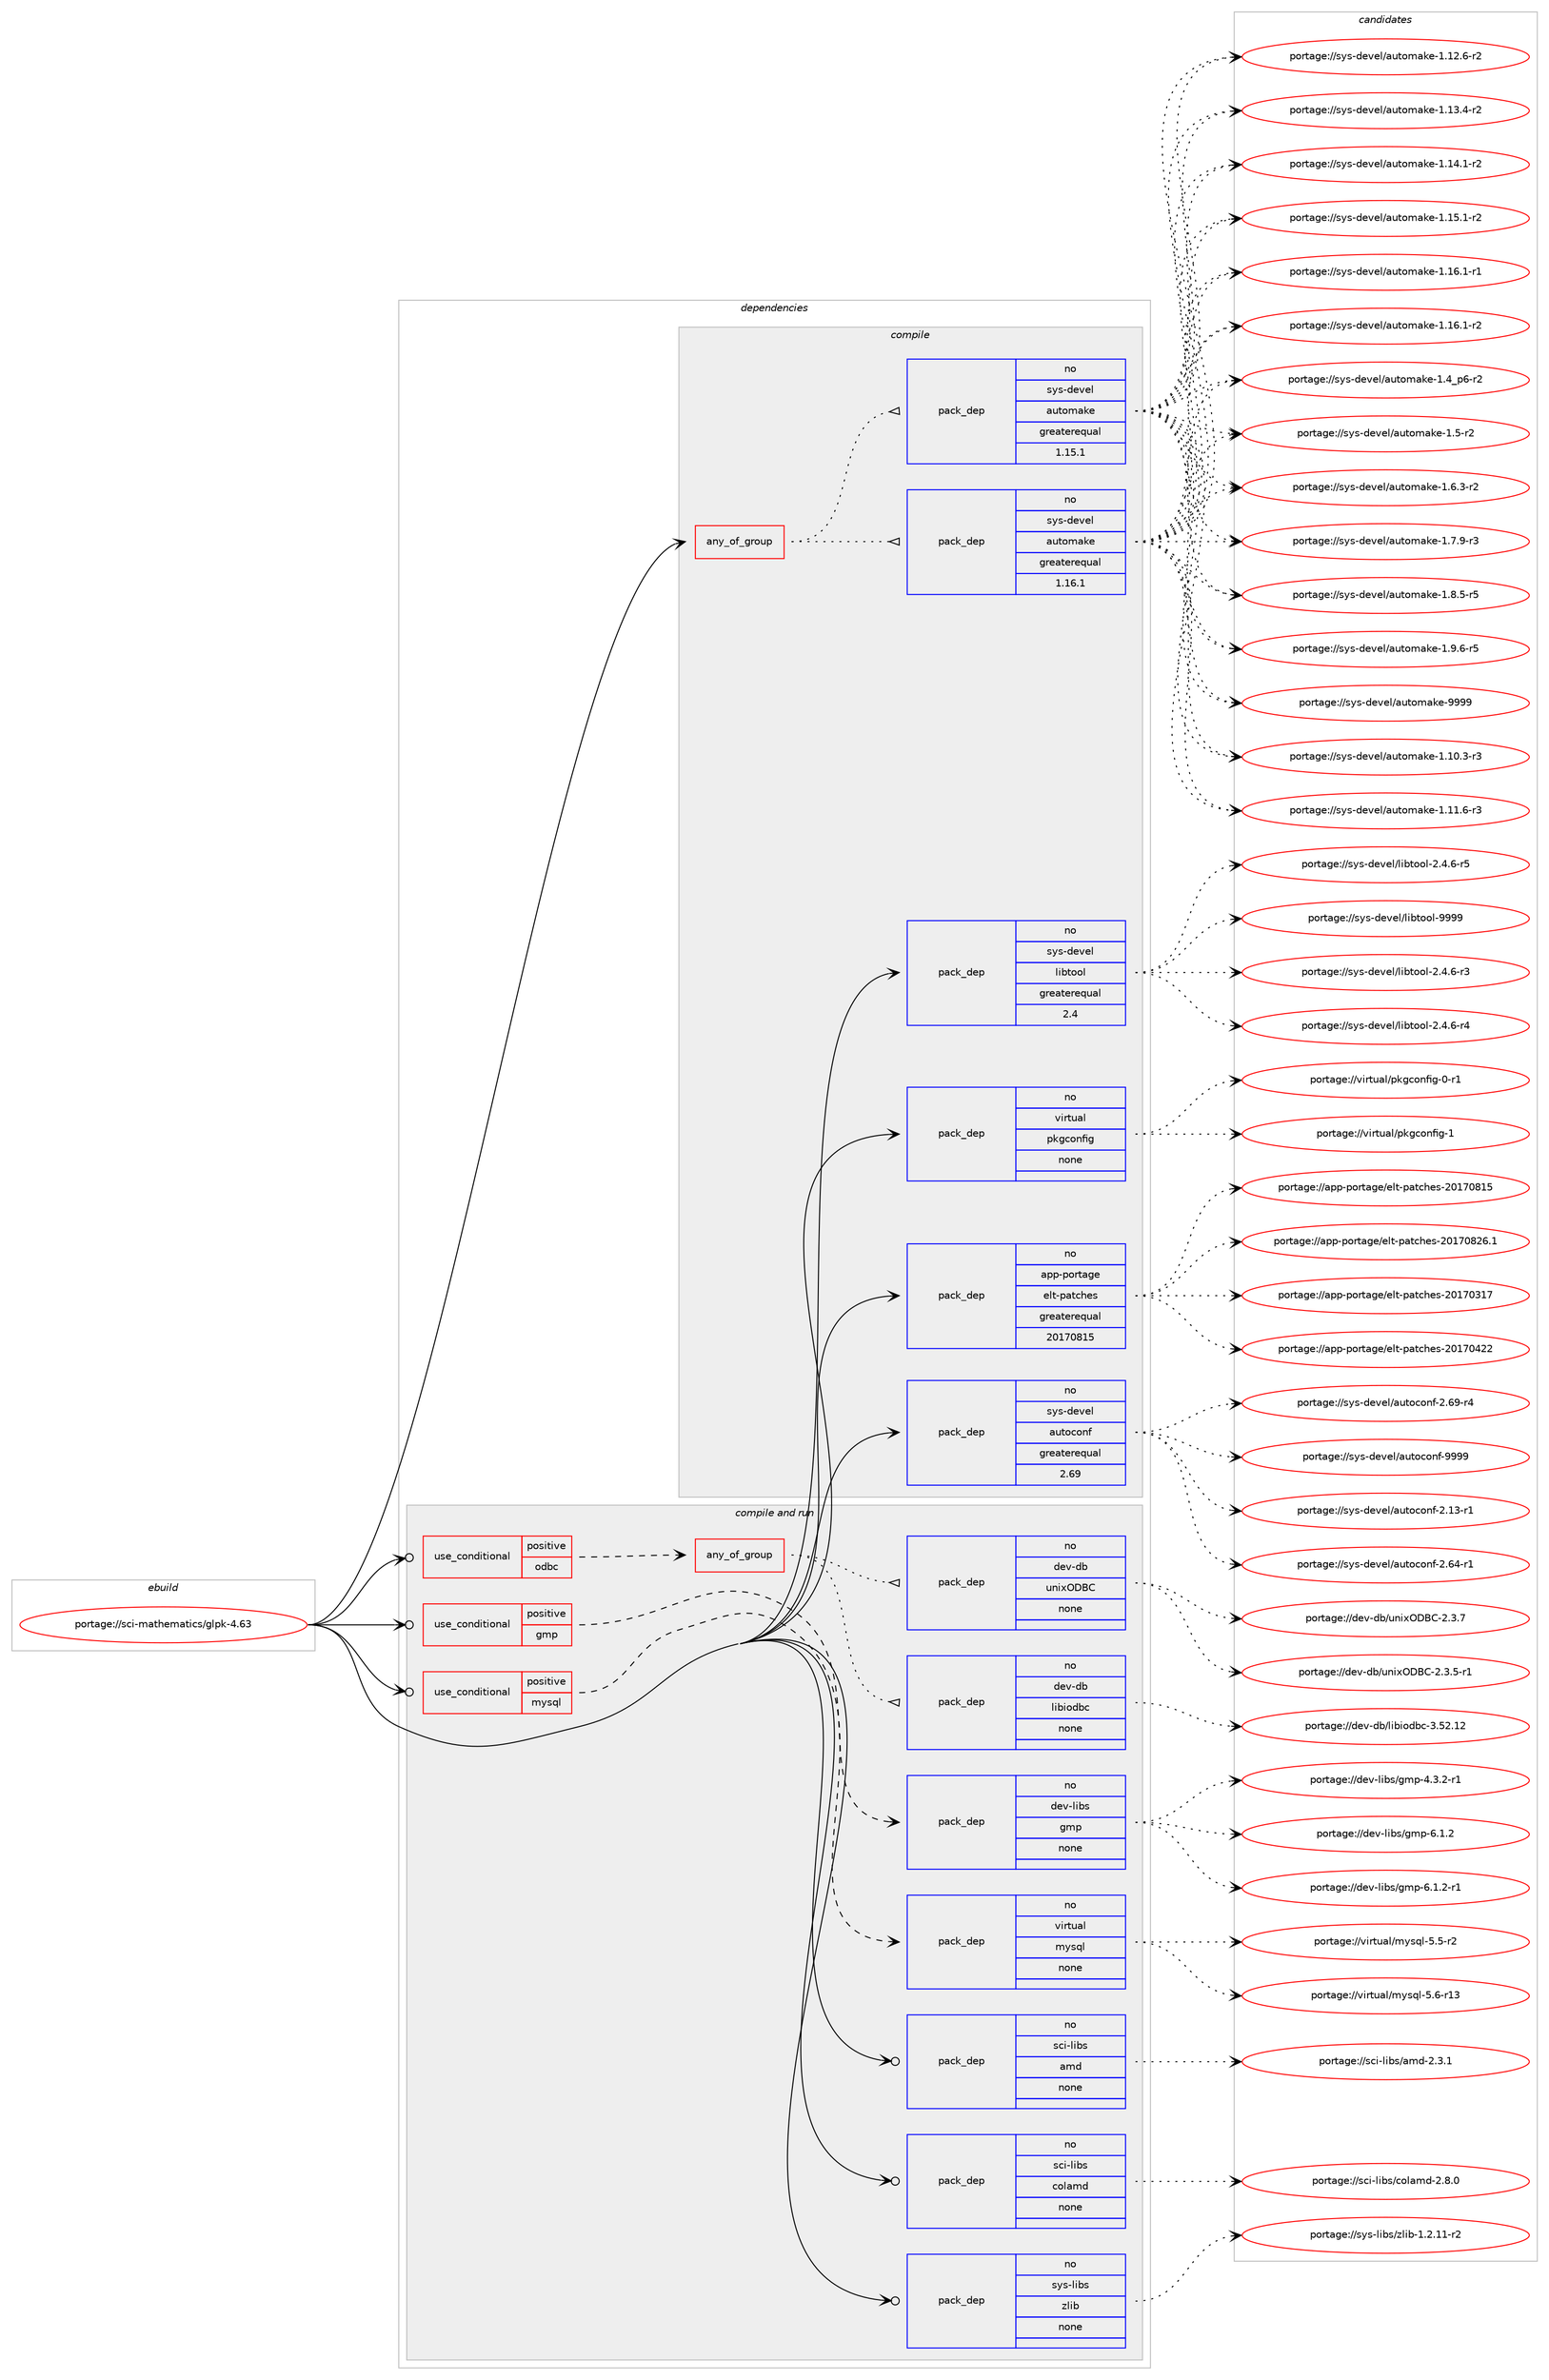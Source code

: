 digraph prolog {

# *************
# Graph options
# *************

newrank=true;
concentrate=true;
compound=true;
graph [rankdir=LR,fontname=Helvetica,fontsize=10,ranksep=1.5];#, ranksep=2.5, nodesep=0.2];
edge  [arrowhead=vee];
node  [fontname=Helvetica,fontsize=10];

# **********
# The ebuild
# **********

subgraph cluster_leftcol {
color=gray;
rank=same;
label=<<i>ebuild</i>>;
id [label="portage://sci-mathematics/glpk-4.63", color=red, width=4, href="../sci-mathematics/glpk-4.63.svg"];
}

# ****************
# The dependencies
# ****************

subgraph cluster_midcol {
color=gray;
label=<<i>dependencies</i>>;
subgraph cluster_compile {
fillcolor="#eeeeee";
style=filled;
label=<<i>compile</i>>;
subgraph any6494 {
dependency394220 [label=<<TABLE BORDER="0" CELLBORDER="1" CELLSPACING="0" CELLPADDING="4"><TR><TD CELLPADDING="10">any_of_group</TD></TR></TABLE>>, shape=none, color=red];subgraph pack289967 {
dependency394221 [label=<<TABLE BORDER="0" CELLBORDER="1" CELLSPACING="0" CELLPADDING="4" WIDTH="220"><TR><TD ROWSPAN="6" CELLPADDING="30">pack_dep</TD></TR><TR><TD WIDTH="110">no</TD></TR><TR><TD>sys-devel</TD></TR><TR><TD>automake</TD></TR><TR><TD>greaterequal</TD></TR><TR><TD>1.16.1</TD></TR></TABLE>>, shape=none, color=blue];
}
dependency394220:e -> dependency394221:w [weight=20,style="dotted",arrowhead="oinv"];
subgraph pack289968 {
dependency394222 [label=<<TABLE BORDER="0" CELLBORDER="1" CELLSPACING="0" CELLPADDING="4" WIDTH="220"><TR><TD ROWSPAN="6" CELLPADDING="30">pack_dep</TD></TR><TR><TD WIDTH="110">no</TD></TR><TR><TD>sys-devel</TD></TR><TR><TD>automake</TD></TR><TR><TD>greaterequal</TD></TR><TR><TD>1.15.1</TD></TR></TABLE>>, shape=none, color=blue];
}
dependency394220:e -> dependency394222:w [weight=20,style="dotted",arrowhead="oinv"];
}
id:e -> dependency394220:w [weight=20,style="solid",arrowhead="vee"];
subgraph pack289969 {
dependency394223 [label=<<TABLE BORDER="0" CELLBORDER="1" CELLSPACING="0" CELLPADDING="4" WIDTH="220"><TR><TD ROWSPAN="6" CELLPADDING="30">pack_dep</TD></TR><TR><TD WIDTH="110">no</TD></TR><TR><TD>app-portage</TD></TR><TR><TD>elt-patches</TD></TR><TR><TD>greaterequal</TD></TR><TR><TD>20170815</TD></TR></TABLE>>, shape=none, color=blue];
}
id:e -> dependency394223:w [weight=20,style="solid",arrowhead="vee"];
subgraph pack289970 {
dependency394224 [label=<<TABLE BORDER="0" CELLBORDER="1" CELLSPACING="0" CELLPADDING="4" WIDTH="220"><TR><TD ROWSPAN="6" CELLPADDING="30">pack_dep</TD></TR><TR><TD WIDTH="110">no</TD></TR><TR><TD>sys-devel</TD></TR><TR><TD>autoconf</TD></TR><TR><TD>greaterequal</TD></TR><TR><TD>2.69</TD></TR></TABLE>>, shape=none, color=blue];
}
id:e -> dependency394224:w [weight=20,style="solid",arrowhead="vee"];
subgraph pack289971 {
dependency394225 [label=<<TABLE BORDER="0" CELLBORDER="1" CELLSPACING="0" CELLPADDING="4" WIDTH="220"><TR><TD ROWSPAN="6" CELLPADDING="30">pack_dep</TD></TR><TR><TD WIDTH="110">no</TD></TR><TR><TD>sys-devel</TD></TR><TR><TD>libtool</TD></TR><TR><TD>greaterequal</TD></TR><TR><TD>2.4</TD></TR></TABLE>>, shape=none, color=blue];
}
id:e -> dependency394225:w [weight=20,style="solid",arrowhead="vee"];
subgraph pack289972 {
dependency394226 [label=<<TABLE BORDER="0" CELLBORDER="1" CELLSPACING="0" CELLPADDING="4" WIDTH="220"><TR><TD ROWSPAN="6" CELLPADDING="30">pack_dep</TD></TR><TR><TD WIDTH="110">no</TD></TR><TR><TD>virtual</TD></TR><TR><TD>pkgconfig</TD></TR><TR><TD>none</TD></TR><TR><TD></TD></TR></TABLE>>, shape=none, color=blue];
}
id:e -> dependency394226:w [weight=20,style="solid",arrowhead="vee"];
}
subgraph cluster_compileandrun {
fillcolor="#eeeeee";
style=filled;
label=<<i>compile and run</i>>;
subgraph cond97552 {
dependency394227 [label=<<TABLE BORDER="0" CELLBORDER="1" CELLSPACING="0" CELLPADDING="4"><TR><TD ROWSPAN="3" CELLPADDING="10">use_conditional</TD></TR><TR><TD>positive</TD></TR><TR><TD>gmp</TD></TR></TABLE>>, shape=none, color=red];
subgraph pack289973 {
dependency394228 [label=<<TABLE BORDER="0" CELLBORDER="1" CELLSPACING="0" CELLPADDING="4" WIDTH="220"><TR><TD ROWSPAN="6" CELLPADDING="30">pack_dep</TD></TR><TR><TD WIDTH="110">no</TD></TR><TR><TD>dev-libs</TD></TR><TR><TD>gmp</TD></TR><TR><TD>none</TD></TR><TR><TD></TD></TR></TABLE>>, shape=none, color=blue];
}
dependency394227:e -> dependency394228:w [weight=20,style="dashed",arrowhead="vee"];
}
id:e -> dependency394227:w [weight=20,style="solid",arrowhead="odotvee"];
subgraph cond97553 {
dependency394229 [label=<<TABLE BORDER="0" CELLBORDER="1" CELLSPACING="0" CELLPADDING="4"><TR><TD ROWSPAN="3" CELLPADDING="10">use_conditional</TD></TR><TR><TD>positive</TD></TR><TR><TD>mysql</TD></TR></TABLE>>, shape=none, color=red];
subgraph pack289974 {
dependency394230 [label=<<TABLE BORDER="0" CELLBORDER="1" CELLSPACING="0" CELLPADDING="4" WIDTH="220"><TR><TD ROWSPAN="6" CELLPADDING="30">pack_dep</TD></TR><TR><TD WIDTH="110">no</TD></TR><TR><TD>virtual</TD></TR><TR><TD>mysql</TD></TR><TR><TD>none</TD></TR><TR><TD></TD></TR></TABLE>>, shape=none, color=blue];
}
dependency394229:e -> dependency394230:w [weight=20,style="dashed",arrowhead="vee"];
}
id:e -> dependency394229:w [weight=20,style="solid",arrowhead="odotvee"];
subgraph cond97554 {
dependency394231 [label=<<TABLE BORDER="0" CELLBORDER="1" CELLSPACING="0" CELLPADDING="4"><TR><TD ROWSPAN="3" CELLPADDING="10">use_conditional</TD></TR><TR><TD>positive</TD></TR><TR><TD>odbc</TD></TR></TABLE>>, shape=none, color=red];
subgraph any6495 {
dependency394232 [label=<<TABLE BORDER="0" CELLBORDER="1" CELLSPACING="0" CELLPADDING="4"><TR><TD CELLPADDING="10">any_of_group</TD></TR></TABLE>>, shape=none, color=red];subgraph pack289975 {
dependency394233 [label=<<TABLE BORDER="0" CELLBORDER="1" CELLSPACING="0" CELLPADDING="4" WIDTH="220"><TR><TD ROWSPAN="6" CELLPADDING="30">pack_dep</TD></TR><TR><TD WIDTH="110">no</TD></TR><TR><TD>dev-db</TD></TR><TR><TD>libiodbc</TD></TR><TR><TD>none</TD></TR><TR><TD></TD></TR></TABLE>>, shape=none, color=blue];
}
dependency394232:e -> dependency394233:w [weight=20,style="dotted",arrowhead="oinv"];
subgraph pack289976 {
dependency394234 [label=<<TABLE BORDER="0" CELLBORDER="1" CELLSPACING="0" CELLPADDING="4" WIDTH="220"><TR><TD ROWSPAN="6" CELLPADDING="30">pack_dep</TD></TR><TR><TD WIDTH="110">no</TD></TR><TR><TD>dev-db</TD></TR><TR><TD>unixODBC</TD></TR><TR><TD>none</TD></TR><TR><TD></TD></TR></TABLE>>, shape=none, color=blue];
}
dependency394232:e -> dependency394234:w [weight=20,style="dotted",arrowhead="oinv"];
}
dependency394231:e -> dependency394232:w [weight=20,style="dashed",arrowhead="vee"];
}
id:e -> dependency394231:w [weight=20,style="solid",arrowhead="odotvee"];
subgraph pack289977 {
dependency394235 [label=<<TABLE BORDER="0" CELLBORDER="1" CELLSPACING="0" CELLPADDING="4" WIDTH="220"><TR><TD ROWSPAN="6" CELLPADDING="30">pack_dep</TD></TR><TR><TD WIDTH="110">no</TD></TR><TR><TD>sci-libs</TD></TR><TR><TD>amd</TD></TR><TR><TD>none</TD></TR><TR><TD></TD></TR></TABLE>>, shape=none, color=blue];
}
id:e -> dependency394235:w [weight=20,style="solid",arrowhead="odotvee"];
subgraph pack289978 {
dependency394236 [label=<<TABLE BORDER="0" CELLBORDER="1" CELLSPACING="0" CELLPADDING="4" WIDTH="220"><TR><TD ROWSPAN="6" CELLPADDING="30">pack_dep</TD></TR><TR><TD WIDTH="110">no</TD></TR><TR><TD>sci-libs</TD></TR><TR><TD>colamd</TD></TR><TR><TD>none</TD></TR><TR><TD></TD></TR></TABLE>>, shape=none, color=blue];
}
id:e -> dependency394236:w [weight=20,style="solid",arrowhead="odotvee"];
subgraph pack289979 {
dependency394237 [label=<<TABLE BORDER="0" CELLBORDER="1" CELLSPACING="0" CELLPADDING="4" WIDTH="220"><TR><TD ROWSPAN="6" CELLPADDING="30">pack_dep</TD></TR><TR><TD WIDTH="110">no</TD></TR><TR><TD>sys-libs</TD></TR><TR><TD>zlib</TD></TR><TR><TD>none</TD></TR><TR><TD></TD></TR></TABLE>>, shape=none, color=blue];
}
id:e -> dependency394237:w [weight=20,style="solid",arrowhead="odotvee"];
}
subgraph cluster_run {
fillcolor="#eeeeee";
style=filled;
label=<<i>run</i>>;
}
}

# **************
# The candidates
# **************

subgraph cluster_choices {
rank=same;
color=gray;
label=<<i>candidates</i>>;

subgraph choice289967 {
color=black;
nodesep=1;
choiceportage11512111545100101118101108479711711611110997107101454946494846514511451 [label="portage://sys-devel/automake-1.10.3-r3", color=red, width=4,href="../sys-devel/automake-1.10.3-r3.svg"];
choiceportage11512111545100101118101108479711711611110997107101454946494946544511451 [label="portage://sys-devel/automake-1.11.6-r3", color=red, width=4,href="../sys-devel/automake-1.11.6-r3.svg"];
choiceportage11512111545100101118101108479711711611110997107101454946495046544511450 [label="portage://sys-devel/automake-1.12.6-r2", color=red, width=4,href="../sys-devel/automake-1.12.6-r2.svg"];
choiceportage11512111545100101118101108479711711611110997107101454946495146524511450 [label="portage://sys-devel/automake-1.13.4-r2", color=red, width=4,href="../sys-devel/automake-1.13.4-r2.svg"];
choiceportage11512111545100101118101108479711711611110997107101454946495246494511450 [label="portage://sys-devel/automake-1.14.1-r2", color=red, width=4,href="../sys-devel/automake-1.14.1-r2.svg"];
choiceportage11512111545100101118101108479711711611110997107101454946495346494511450 [label="portage://sys-devel/automake-1.15.1-r2", color=red, width=4,href="../sys-devel/automake-1.15.1-r2.svg"];
choiceportage11512111545100101118101108479711711611110997107101454946495446494511449 [label="portage://sys-devel/automake-1.16.1-r1", color=red, width=4,href="../sys-devel/automake-1.16.1-r1.svg"];
choiceportage11512111545100101118101108479711711611110997107101454946495446494511450 [label="portage://sys-devel/automake-1.16.1-r2", color=red, width=4,href="../sys-devel/automake-1.16.1-r2.svg"];
choiceportage115121115451001011181011084797117116111109971071014549465295112544511450 [label="portage://sys-devel/automake-1.4_p6-r2", color=red, width=4,href="../sys-devel/automake-1.4_p6-r2.svg"];
choiceportage11512111545100101118101108479711711611110997107101454946534511450 [label="portage://sys-devel/automake-1.5-r2", color=red, width=4,href="../sys-devel/automake-1.5-r2.svg"];
choiceportage115121115451001011181011084797117116111109971071014549465446514511450 [label="portage://sys-devel/automake-1.6.3-r2", color=red, width=4,href="../sys-devel/automake-1.6.3-r2.svg"];
choiceportage115121115451001011181011084797117116111109971071014549465546574511451 [label="portage://sys-devel/automake-1.7.9-r3", color=red, width=4,href="../sys-devel/automake-1.7.9-r3.svg"];
choiceportage115121115451001011181011084797117116111109971071014549465646534511453 [label="portage://sys-devel/automake-1.8.5-r5", color=red, width=4,href="../sys-devel/automake-1.8.5-r5.svg"];
choiceportage115121115451001011181011084797117116111109971071014549465746544511453 [label="portage://sys-devel/automake-1.9.6-r5", color=red, width=4,href="../sys-devel/automake-1.9.6-r5.svg"];
choiceportage115121115451001011181011084797117116111109971071014557575757 [label="portage://sys-devel/automake-9999", color=red, width=4,href="../sys-devel/automake-9999.svg"];
dependency394221:e -> choiceportage11512111545100101118101108479711711611110997107101454946494846514511451:w [style=dotted,weight="100"];
dependency394221:e -> choiceportage11512111545100101118101108479711711611110997107101454946494946544511451:w [style=dotted,weight="100"];
dependency394221:e -> choiceportage11512111545100101118101108479711711611110997107101454946495046544511450:w [style=dotted,weight="100"];
dependency394221:e -> choiceportage11512111545100101118101108479711711611110997107101454946495146524511450:w [style=dotted,weight="100"];
dependency394221:e -> choiceportage11512111545100101118101108479711711611110997107101454946495246494511450:w [style=dotted,weight="100"];
dependency394221:e -> choiceportage11512111545100101118101108479711711611110997107101454946495346494511450:w [style=dotted,weight="100"];
dependency394221:e -> choiceportage11512111545100101118101108479711711611110997107101454946495446494511449:w [style=dotted,weight="100"];
dependency394221:e -> choiceportage11512111545100101118101108479711711611110997107101454946495446494511450:w [style=dotted,weight="100"];
dependency394221:e -> choiceportage115121115451001011181011084797117116111109971071014549465295112544511450:w [style=dotted,weight="100"];
dependency394221:e -> choiceportage11512111545100101118101108479711711611110997107101454946534511450:w [style=dotted,weight="100"];
dependency394221:e -> choiceportage115121115451001011181011084797117116111109971071014549465446514511450:w [style=dotted,weight="100"];
dependency394221:e -> choiceportage115121115451001011181011084797117116111109971071014549465546574511451:w [style=dotted,weight="100"];
dependency394221:e -> choiceportage115121115451001011181011084797117116111109971071014549465646534511453:w [style=dotted,weight="100"];
dependency394221:e -> choiceportage115121115451001011181011084797117116111109971071014549465746544511453:w [style=dotted,weight="100"];
dependency394221:e -> choiceportage115121115451001011181011084797117116111109971071014557575757:w [style=dotted,weight="100"];
}
subgraph choice289968 {
color=black;
nodesep=1;
choiceportage11512111545100101118101108479711711611110997107101454946494846514511451 [label="portage://sys-devel/automake-1.10.3-r3", color=red, width=4,href="../sys-devel/automake-1.10.3-r3.svg"];
choiceportage11512111545100101118101108479711711611110997107101454946494946544511451 [label="portage://sys-devel/automake-1.11.6-r3", color=red, width=4,href="../sys-devel/automake-1.11.6-r3.svg"];
choiceportage11512111545100101118101108479711711611110997107101454946495046544511450 [label="portage://sys-devel/automake-1.12.6-r2", color=red, width=4,href="../sys-devel/automake-1.12.6-r2.svg"];
choiceportage11512111545100101118101108479711711611110997107101454946495146524511450 [label="portage://sys-devel/automake-1.13.4-r2", color=red, width=4,href="../sys-devel/automake-1.13.4-r2.svg"];
choiceportage11512111545100101118101108479711711611110997107101454946495246494511450 [label="portage://sys-devel/automake-1.14.1-r2", color=red, width=4,href="../sys-devel/automake-1.14.1-r2.svg"];
choiceportage11512111545100101118101108479711711611110997107101454946495346494511450 [label="portage://sys-devel/automake-1.15.1-r2", color=red, width=4,href="../sys-devel/automake-1.15.1-r2.svg"];
choiceportage11512111545100101118101108479711711611110997107101454946495446494511449 [label="portage://sys-devel/automake-1.16.1-r1", color=red, width=4,href="../sys-devel/automake-1.16.1-r1.svg"];
choiceportage11512111545100101118101108479711711611110997107101454946495446494511450 [label="portage://sys-devel/automake-1.16.1-r2", color=red, width=4,href="../sys-devel/automake-1.16.1-r2.svg"];
choiceportage115121115451001011181011084797117116111109971071014549465295112544511450 [label="portage://sys-devel/automake-1.4_p6-r2", color=red, width=4,href="../sys-devel/automake-1.4_p6-r2.svg"];
choiceportage11512111545100101118101108479711711611110997107101454946534511450 [label="portage://sys-devel/automake-1.5-r2", color=red, width=4,href="../sys-devel/automake-1.5-r2.svg"];
choiceportage115121115451001011181011084797117116111109971071014549465446514511450 [label="portage://sys-devel/automake-1.6.3-r2", color=red, width=4,href="../sys-devel/automake-1.6.3-r2.svg"];
choiceportage115121115451001011181011084797117116111109971071014549465546574511451 [label="portage://sys-devel/automake-1.7.9-r3", color=red, width=4,href="../sys-devel/automake-1.7.9-r3.svg"];
choiceportage115121115451001011181011084797117116111109971071014549465646534511453 [label="portage://sys-devel/automake-1.8.5-r5", color=red, width=4,href="../sys-devel/automake-1.8.5-r5.svg"];
choiceportage115121115451001011181011084797117116111109971071014549465746544511453 [label="portage://sys-devel/automake-1.9.6-r5", color=red, width=4,href="../sys-devel/automake-1.9.6-r5.svg"];
choiceportage115121115451001011181011084797117116111109971071014557575757 [label="portage://sys-devel/automake-9999", color=red, width=4,href="../sys-devel/automake-9999.svg"];
dependency394222:e -> choiceportage11512111545100101118101108479711711611110997107101454946494846514511451:w [style=dotted,weight="100"];
dependency394222:e -> choiceportage11512111545100101118101108479711711611110997107101454946494946544511451:w [style=dotted,weight="100"];
dependency394222:e -> choiceportage11512111545100101118101108479711711611110997107101454946495046544511450:w [style=dotted,weight="100"];
dependency394222:e -> choiceportage11512111545100101118101108479711711611110997107101454946495146524511450:w [style=dotted,weight="100"];
dependency394222:e -> choiceportage11512111545100101118101108479711711611110997107101454946495246494511450:w [style=dotted,weight="100"];
dependency394222:e -> choiceportage11512111545100101118101108479711711611110997107101454946495346494511450:w [style=dotted,weight="100"];
dependency394222:e -> choiceportage11512111545100101118101108479711711611110997107101454946495446494511449:w [style=dotted,weight="100"];
dependency394222:e -> choiceportage11512111545100101118101108479711711611110997107101454946495446494511450:w [style=dotted,weight="100"];
dependency394222:e -> choiceportage115121115451001011181011084797117116111109971071014549465295112544511450:w [style=dotted,weight="100"];
dependency394222:e -> choiceportage11512111545100101118101108479711711611110997107101454946534511450:w [style=dotted,weight="100"];
dependency394222:e -> choiceportage115121115451001011181011084797117116111109971071014549465446514511450:w [style=dotted,weight="100"];
dependency394222:e -> choiceportage115121115451001011181011084797117116111109971071014549465546574511451:w [style=dotted,weight="100"];
dependency394222:e -> choiceportage115121115451001011181011084797117116111109971071014549465646534511453:w [style=dotted,weight="100"];
dependency394222:e -> choiceportage115121115451001011181011084797117116111109971071014549465746544511453:w [style=dotted,weight="100"];
dependency394222:e -> choiceportage115121115451001011181011084797117116111109971071014557575757:w [style=dotted,weight="100"];
}
subgraph choice289969 {
color=black;
nodesep=1;
choiceportage97112112451121111141169710310147101108116451129711699104101115455048495548514955 [label="portage://app-portage/elt-patches-20170317", color=red, width=4,href="../app-portage/elt-patches-20170317.svg"];
choiceportage97112112451121111141169710310147101108116451129711699104101115455048495548525050 [label="portage://app-portage/elt-patches-20170422", color=red, width=4,href="../app-portage/elt-patches-20170422.svg"];
choiceportage97112112451121111141169710310147101108116451129711699104101115455048495548564953 [label="portage://app-portage/elt-patches-20170815", color=red, width=4,href="../app-portage/elt-patches-20170815.svg"];
choiceportage971121124511211111411697103101471011081164511297116991041011154550484955485650544649 [label="portage://app-portage/elt-patches-20170826.1", color=red, width=4,href="../app-portage/elt-patches-20170826.1.svg"];
dependency394223:e -> choiceportage97112112451121111141169710310147101108116451129711699104101115455048495548514955:w [style=dotted,weight="100"];
dependency394223:e -> choiceportage97112112451121111141169710310147101108116451129711699104101115455048495548525050:w [style=dotted,weight="100"];
dependency394223:e -> choiceportage97112112451121111141169710310147101108116451129711699104101115455048495548564953:w [style=dotted,weight="100"];
dependency394223:e -> choiceportage971121124511211111411697103101471011081164511297116991041011154550484955485650544649:w [style=dotted,weight="100"];
}
subgraph choice289970 {
color=black;
nodesep=1;
choiceportage1151211154510010111810110847971171161119911111010245504649514511449 [label="portage://sys-devel/autoconf-2.13-r1", color=red, width=4,href="../sys-devel/autoconf-2.13-r1.svg"];
choiceportage1151211154510010111810110847971171161119911111010245504654524511449 [label="portage://sys-devel/autoconf-2.64-r1", color=red, width=4,href="../sys-devel/autoconf-2.64-r1.svg"];
choiceportage1151211154510010111810110847971171161119911111010245504654574511452 [label="portage://sys-devel/autoconf-2.69-r4", color=red, width=4,href="../sys-devel/autoconf-2.69-r4.svg"];
choiceportage115121115451001011181011084797117116111991111101024557575757 [label="portage://sys-devel/autoconf-9999", color=red, width=4,href="../sys-devel/autoconf-9999.svg"];
dependency394224:e -> choiceportage1151211154510010111810110847971171161119911111010245504649514511449:w [style=dotted,weight="100"];
dependency394224:e -> choiceportage1151211154510010111810110847971171161119911111010245504654524511449:w [style=dotted,weight="100"];
dependency394224:e -> choiceportage1151211154510010111810110847971171161119911111010245504654574511452:w [style=dotted,weight="100"];
dependency394224:e -> choiceportage115121115451001011181011084797117116111991111101024557575757:w [style=dotted,weight="100"];
}
subgraph choice289971 {
color=black;
nodesep=1;
choiceportage1151211154510010111810110847108105981161111111084550465246544511451 [label="portage://sys-devel/libtool-2.4.6-r3", color=red, width=4,href="../sys-devel/libtool-2.4.6-r3.svg"];
choiceportage1151211154510010111810110847108105981161111111084550465246544511452 [label="portage://sys-devel/libtool-2.4.6-r4", color=red, width=4,href="../sys-devel/libtool-2.4.6-r4.svg"];
choiceportage1151211154510010111810110847108105981161111111084550465246544511453 [label="portage://sys-devel/libtool-2.4.6-r5", color=red, width=4,href="../sys-devel/libtool-2.4.6-r5.svg"];
choiceportage1151211154510010111810110847108105981161111111084557575757 [label="portage://sys-devel/libtool-9999", color=red, width=4,href="../sys-devel/libtool-9999.svg"];
dependency394225:e -> choiceportage1151211154510010111810110847108105981161111111084550465246544511451:w [style=dotted,weight="100"];
dependency394225:e -> choiceportage1151211154510010111810110847108105981161111111084550465246544511452:w [style=dotted,weight="100"];
dependency394225:e -> choiceportage1151211154510010111810110847108105981161111111084550465246544511453:w [style=dotted,weight="100"];
dependency394225:e -> choiceportage1151211154510010111810110847108105981161111111084557575757:w [style=dotted,weight="100"];
}
subgraph choice289972 {
color=black;
nodesep=1;
choiceportage11810511411611797108471121071039911111010210510345484511449 [label="portage://virtual/pkgconfig-0-r1", color=red, width=4,href="../virtual/pkgconfig-0-r1.svg"];
choiceportage1181051141161179710847112107103991111101021051034549 [label="portage://virtual/pkgconfig-1", color=red, width=4,href="../virtual/pkgconfig-1.svg"];
dependency394226:e -> choiceportage11810511411611797108471121071039911111010210510345484511449:w [style=dotted,weight="100"];
dependency394226:e -> choiceportage1181051141161179710847112107103991111101021051034549:w [style=dotted,weight="100"];
}
subgraph choice289973 {
color=black;
nodesep=1;
choiceportage1001011184510810598115471031091124552465146504511449 [label="portage://dev-libs/gmp-4.3.2-r1", color=red, width=4,href="../dev-libs/gmp-4.3.2-r1.svg"];
choiceportage100101118451081059811547103109112455446494650 [label="portage://dev-libs/gmp-6.1.2", color=red, width=4,href="../dev-libs/gmp-6.1.2.svg"];
choiceportage1001011184510810598115471031091124554464946504511449 [label="portage://dev-libs/gmp-6.1.2-r1", color=red, width=4,href="../dev-libs/gmp-6.1.2-r1.svg"];
dependency394228:e -> choiceportage1001011184510810598115471031091124552465146504511449:w [style=dotted,weight="100"];
dependency394228:e -> choiceportage100101118451081059811547103109112455446494650:w [style=dotted,weight="100"];
dependency394228:e -> choiceportage1001011184510810598115471031091124554464946504511449:w [style=dotted,weight="100"];
}
subgraph choice289974 {
color=black;
nodesep=1;
choiceportage1181051141161179710847109121115113108455346534511450 [label="portage://virtual/mysql-5.5-r2", color=red, width=4,href="../virtual/mysql-5.5-r2.svg"];
choiceportage118105114116117971084710912111511310845534654451144951 [label="portage://virtual/mysql-5.6-r13", color=red, width=4,href="../virtual/mysql-5.6-r13.svg"];
dependency394230:e -> choiceportage1181051141161179710847109121115113108455346534511450:w [style=dotted,weight="100"];
dependency394230:e -> choiceportage118105114116117971084710912111511310845534654451144951:w [style=dotted,weight="100"];
}
subgraph choice289975 {
color=black;
nodesep=1;
choiceportage1001011184510098471081059810511110098994551465350464950 [label="portage://dev-db/libiodbc-3.52.12", color=red, width=4,href="../dev-db/libiodbc-3.52.12.svg"];
dependency394233:e -> choiceportage1001011184510098471081059810511110098994551465350464950:w [style=dotted,weight="100"];
}
subgraph choice289976 {
color=black;
nodesep=1;
choiceportage100101118451009847117110105120796866674550465146534511449 [label="portage://dev-db/unixODBC-2.3.5-r1", color=red, width=4,href="../dev-db/unixODBC-2.3.5-r1.svg"];
choiceportage10010111845100984711711010512079686667455046514655 [label="portage://dev-db/unixODBC-2.3.7", color=red, width=4,href="../dev-db/unixODBC-2.3.7.svg"];
dependency394234:e -> choiceportage100101118451009847117110105120796866674550465146534511449:w [style=dotted,weight="100"];
dependency394234:e -> choiceportage10010111845100984711711010512079686667455046514655:w [style=dotted,weight="100"];
}
subgraph choice289977 {
color=black;
nodesep=1;
choiceportage1159910545108105981154797109100455046514649 [label="portage://sci-libs/amd-2.3.1", color=red, width=4,href="../sci-libs/amd-2.3.1.svg"];
dependency394235:e -> choiceportage1159910545108105981154797109100455046514649:w [style=dotted,weight="100"];
}
subgraph choice289978 {
color=black;
nodesep=1;
choiceportage115991054510810598115479911110897109100455046564648 [label="portage://sci-libs/colamd-2.8.0", color=red, width=4,href="../sci-libs/colamd-2.8.0.svg"];
dependency394236:e -> choiceportage115991054510810598115479911110897109100455046564648:w [style=dotted,weight="100"];
}
subgraph choice289979 {
color=black;
nodesep=1;
choiceportage11512111545108105981154712210810598454946504649494511450 [label="portage://sys-libs/zlib-1.2.11-r2", color=red, width=4,href="../sys-libs/zlib-1.2.11-r2.svg"];
dependency394237:e -> choiceportage11512111545108105981154712210810598454946504649494511450:w [style=dotted,weight="100"];
}
}

}
